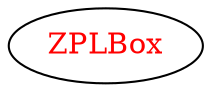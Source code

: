 digraph dependencyGraph {
 concentrate=true;
 ranksep="2.0";
 rankdir="LR"; 
 splines="ortho";
"ZPLBox" [fontcolor="red"];
}
